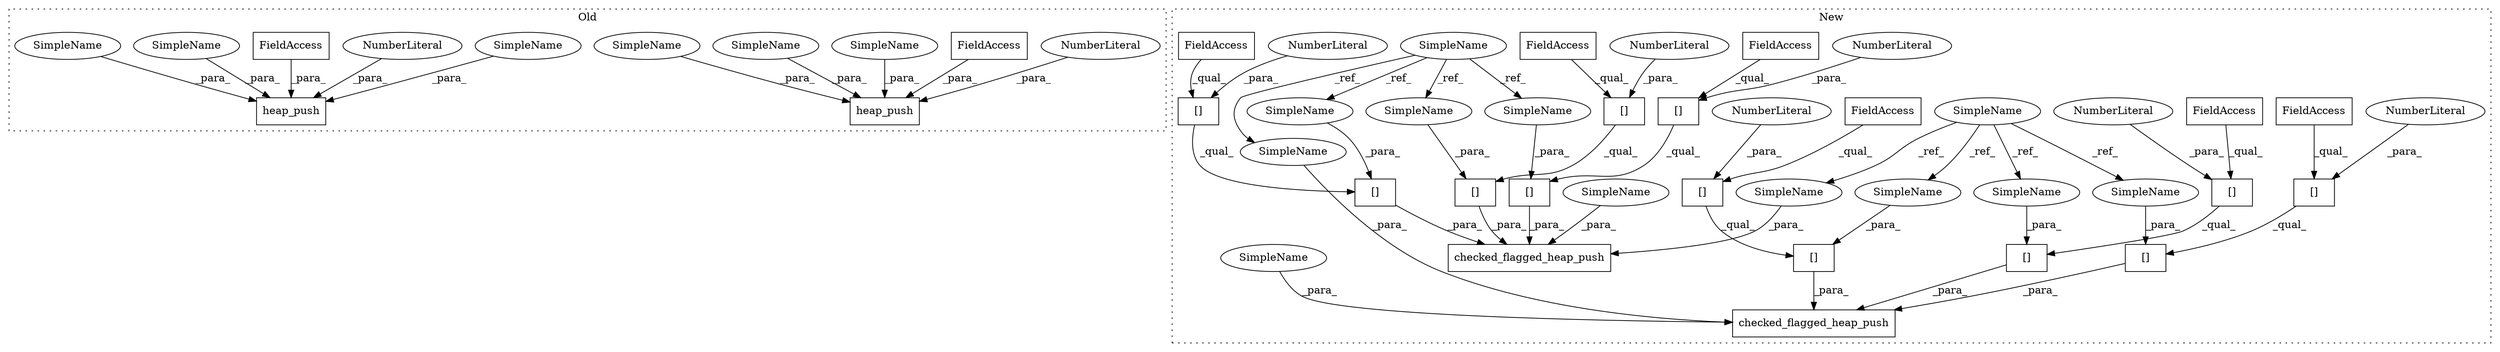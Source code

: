 digraph G {
subgraph cluster0 {
1 [label="heap_push" a="32" s="8139,8170" l="10,1" shape="box"];
9 [label="heap_push" a="32" s="8183,8214" l="10,1" shape="box"];
19 [label="NumberLiteral" a="34" s="8213" l="1" shape="ellipse"];
20 [label="NumberLiteral" a="34" s="8169" l="1" shape="ellipse"];
21 [label="FieldAccess" a="22" s="8149" l="13" shape="box"];
22 [label="FieldAccess" a="22" s="8193" l="13" shape="box"];
39 [label="SimpleName" a="42" s="8209" l="1" shape="ellipse"];
40 [label="SimpleName" a="42" s="8165" l="1" shape="ellipse"];
45 [label="SimpleName" a="42" s="8207" l="1" shape="ellipse"];
46 [label="SimpleName" a="42" s="8167" l="1" shape="ellipse"];
49 [label="SimpleName" a="42" s="8163" l="1" shape="ellipse"];
50 [label="SimpleName" a="42" s="8211" l="1" shape="ellipse"];
label = "Old";
style="dotted";
}
subgraph cluster1 {
2 [label="[]" a="2" s="8374,8389" l="14,1" shape="box"];
3 [label="NumberLiteral" a="34" s="8388" l="1" shape="ellipse"];
4 [label="[]" a="2" s="8374,8392" l="17,1" shape="box"];
5 [label="checked_flagged_heap_push" a="32" s="8308,8412" l="26,1" shape="box"];
6 [label="[]" a="2" s="8334,8352" l="17,1" shape="box"];
7 [label="SimpleName" a="42" s="7123" l="1" shape="ellipse"];
8 [label="[]" a="2" s="8237,8255" l="17,1" shape="box"];
10 [label="[]" a="2" s="8334,8349" l="14,1" shape="box"];
11 [label="NumberLiteral" a="34" s="8348" l="1" shape="ellipse"];
12 [label="[]" a="2" s="8354,8372" l="17,1" shape="box"];
13 [label="checked_flagged_heap_push" a="32" s="8191,8295" l="26,1" shape="box"];
14 [label="[]" a="2" s="8354,8369" l="14,1" shape="box"];
15 [label="NumberLiteral" a="34" s="8368" l="1" shape="ellipse"];
16 [label="[]" a="2" s="8237,8252" l="14,1" shape="box"];
17 [label="NumberLiteral" a="34" s="8251" l="1" shape="ellipse"];
18 [label="[]" a="2" s="8257,8275" l="17,1" shape="box"];
23 [label="FieldAccess" a="22" s="8237" l="13" shape="box"];
24 [label="[]" a="2" s="8217,8235" l="17,1" shape="box"];
25 [label="FieldAccess" a="22" s="8334" l="13" shape="box"];
26 [label="[]" a="2" s="8257,8272" l="14,1" shape="box"];
27 [label="NumberLiteral" a="34" s="8271" l="1" shape="ellipse"];
28 [label="[]" a="2" s="8217,8232" l="14,1" shape="box"];
29 [label="NumberLiteral" a="34" s="8231" l="1" shape="ellipse"];
30 [label="FieldAccess" a="22" s="8374" l="13" shape="box"];
31 [label="FieldAccess" a="22" s="8257" l="13" shape="box"];
32 [label="FieldAccess" a="22" s="8354" l="13" shape="box"];
33 [label="FieldAccess" a="22" s="8217" l="13" shape="box"];
34 [label="SimpleName" a="42" s="7154" l="1" shape="ellipse"];
35 [label="SimpleName" a="42" s="8396" l="1" shape="ellipse"];
36 [label="SimpleName" a="42" s="8234" l="1" shape="ellipse"];
37 [label="SimpleName" a="42" s="8254" l="1" shape="ellipse"];
38 [label="SimpleName" a="42" s="8274" l="1" shape="ellipse"];
41 [label="SimpleName" a="42" s="8371" l="1" shape="ellipse"];
42 [label="SimpleName" a="42" s="8391" l="1" shape="ellipse"];
43 [label="SimpleName" a="42" s="8279" l="1" shape="ellipse"];
44 [label="SimpleName" a="42" s="8351" l="1" shape="ellipse"];
47 [label="SimpleName" a="42" s="8394" l="1" shape="ellipse"];
48 [label="SimpleName" a="42" s="8277" l="1" shape="ellipse"];
label = "New";
style="dotted";
}
2 -> 4 [label="_qual_"];
3 -> 2 [label="_para_"];
4 -> 5 [label="_para_"];
6 -> 5 [label="_para_"];
7 -> 37 [label="_ref_"];
7 -> 35 [label="_ref_"];
7 -> 38 [label="_ref_"];
7 -> 36 [label="_ref_"];
8 -> 13 [label="_para_"];
10 -> 6 [label="_qual_"];
11 -> 10 [label="_para_"];
12 -> 5 [label="_para_"];
14 -> 12 [label="_qual_"];
15 -> 14 [label="_para_"];
16 -> 8 [label="_qual_"];
17 -> 16 [label="_para_"];
18 -> 13 [label="_para_"];
19 -> 9 [label="_para_"];
20 -> 1 [label="_para_"];
21 -> 1 [label="_para_"];
22 -> 9 [label="_para_"];
23 -> 16 [label="_qual_"];
24 -> 13 [label="_para_"];
25 -> 10 [label="_qual_"];
26 -> 18 [label="_qual_"];
27 -> 26 [label="_para_"];
28 -> 24 [label="_qual_"];
29 -> 28 [label="_para_"];
30 -> 2 [label="_qual_"];
31 -> 26 [label="_qual_"];
32 -> 14 [label="_qual_"];
33 -> 28 [label="_qual_"];
34 -> 42 [label="_ref_"];
34 -> 43 [label="_ref_"];
34 -> 44 [label="_ref_"];
34 -> 41 [label="_ref_"];
35 -> 5 [label="_para_"];
36 -> 24 [label="_para_"];
37 -> 8 [label="_para_"];
38 -> 18 [label="_para_"];
39 -> 9 [label="_para_"];
40 -> 1 [label="_para_"];
41 -> 12 [label="_para_"];
42 -> 4 [label="_para_"];
43 -> 13 [label="_para_"];
44 -> 6 [label="_para_"];
45 -> 9 [label="_para_"];
46 -> 1 [label="_para_"];
47 -> 5 [label="_para_"];
48 -> 13 [label="_para_"];
49 -> 1 [label="_para_"];
50 -> 9 [label="_para_"];
}